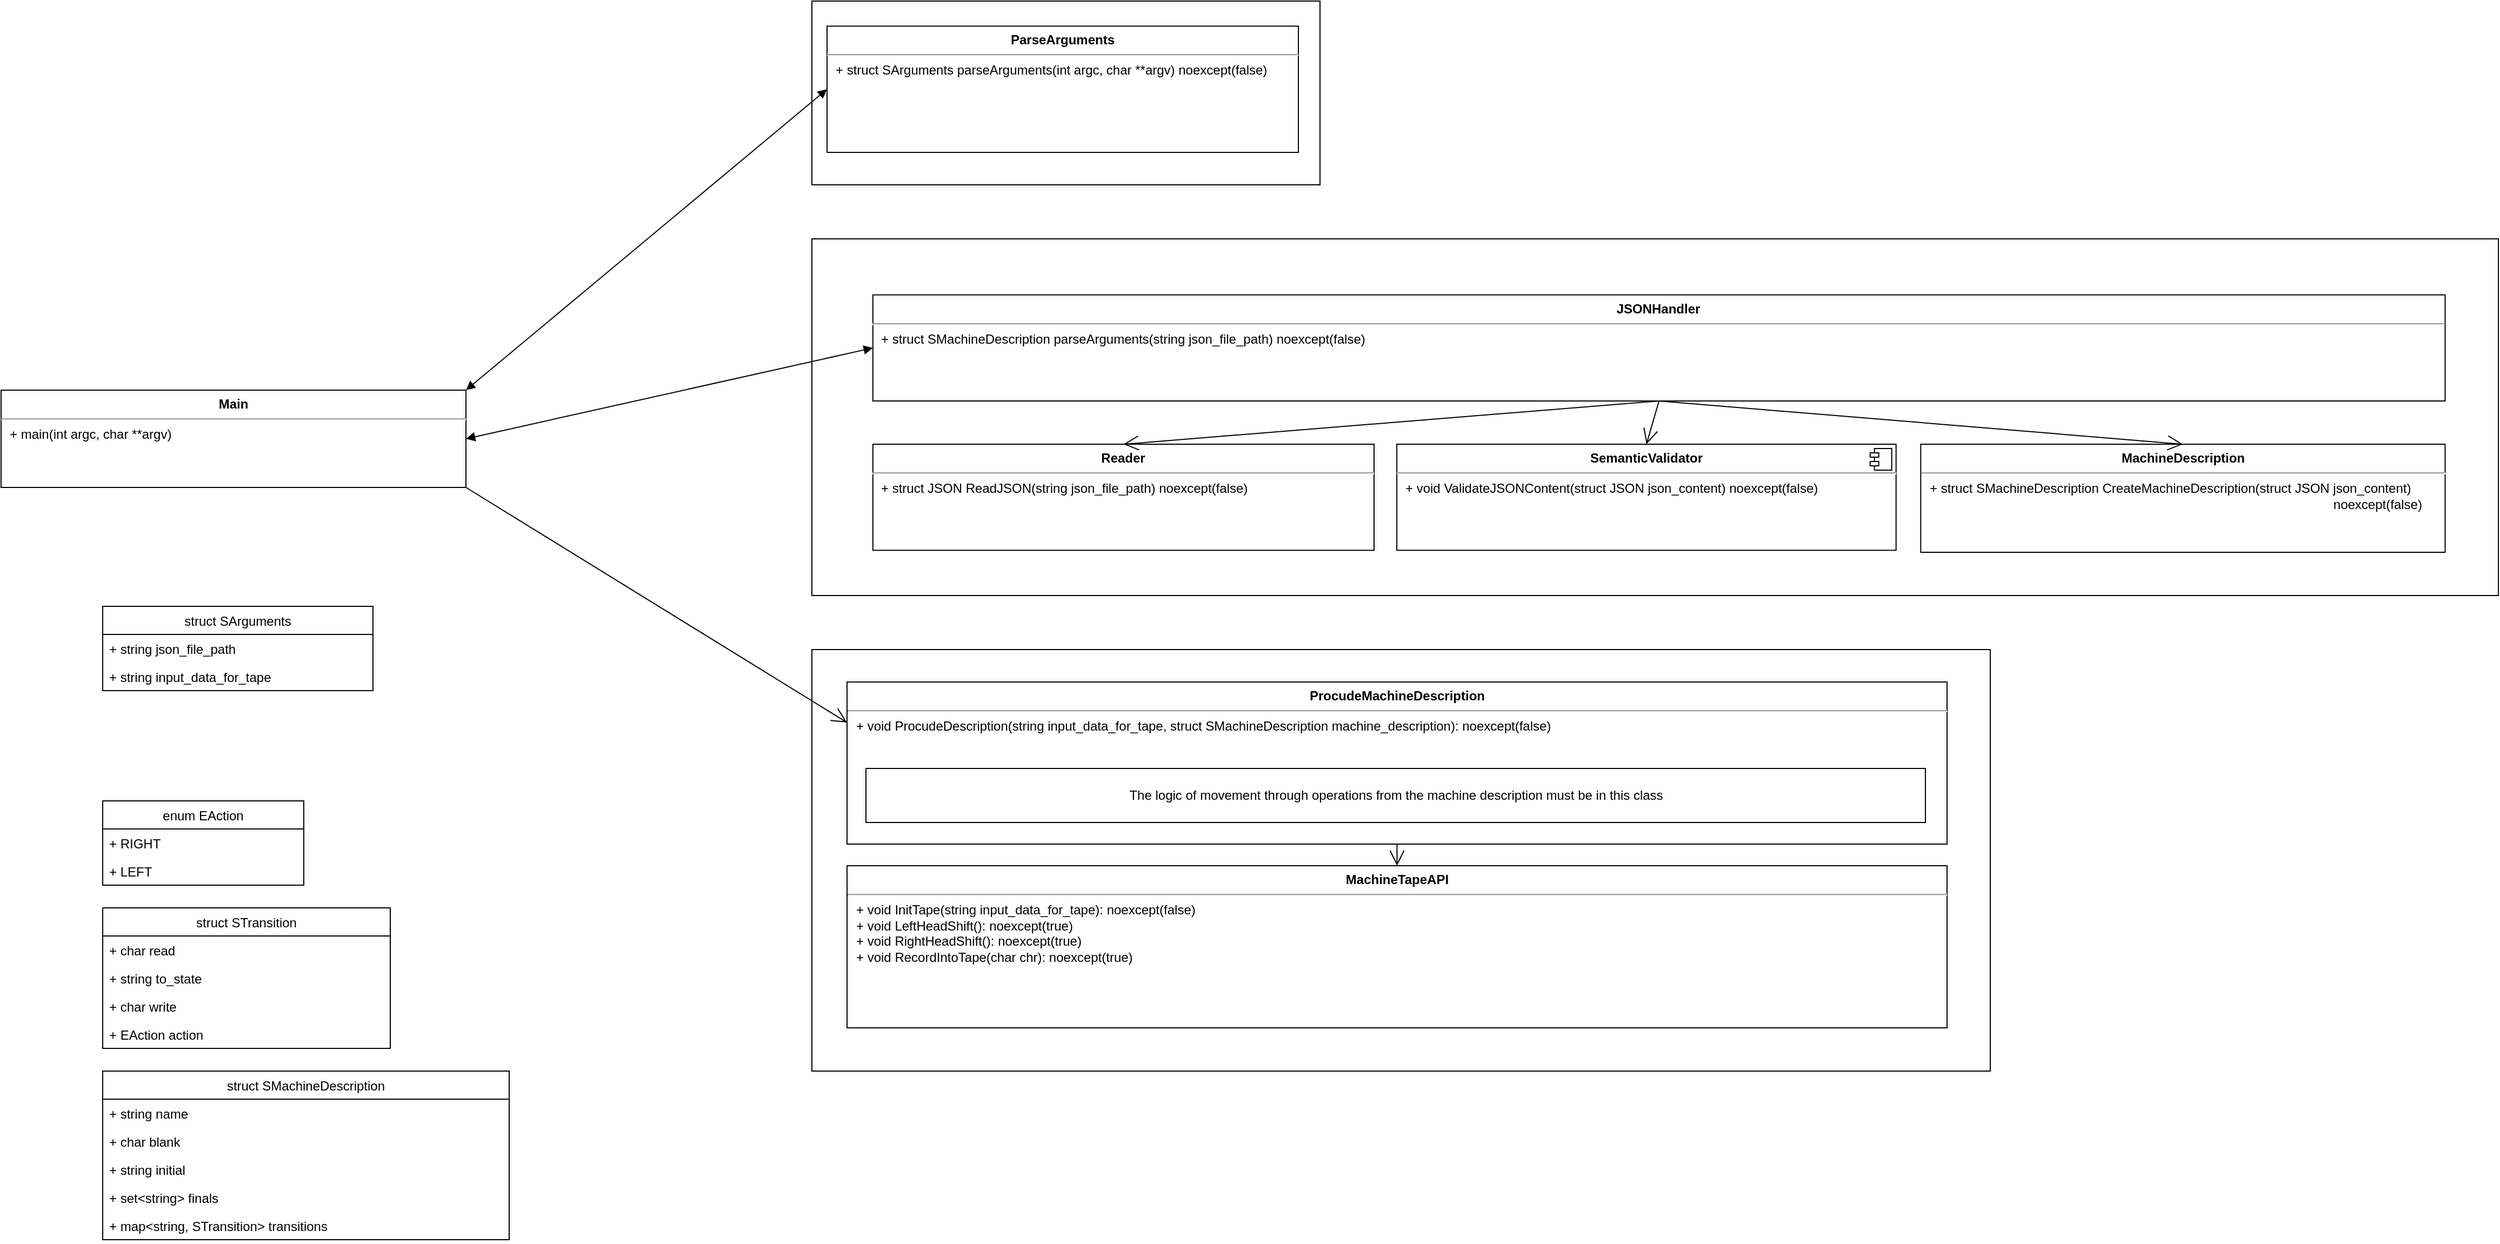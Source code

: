 <mxfile version="20.3.0" type="device"><diagram id="pvekHxoWg_SxHupKRBr5" name="Страница 1"><mxGraphModel dx="2076" dy="1282" grid="1" gridSize="10" guides="1" tooltips="1" connect="1" arrows="1" fold="1" page="1" pageScale="1" pageWidth="827" pageHeight="1169" math="0" shadow="0"><root><mxCell id="0"/><mxCell id="1" parent="0"/><mxCell id="h7C-XxIeIxzM5TdtZvJt-2" value="&lt;p style=&quot;margin:0px;margin-top:6px;text-align:center;&quot;&gt;&lt;b&gt;Main&lt;/b&gt;&lt;/p&gt;&lt;hr&gt;&lt;p style=&quot;margin:0px;margin-left:8px;&quot;&gt;+ main(int argc, char **argv)&lt;br&gt;&lt;/p&gt;" style="align=left;overflow=fill;html=1;dropTarget=0;" parent="1" vertex="1"><mxGeometry x="70" y="560" width="430" height="90" as="geometry"/></mxCell><mxCell id="h7C-XxIeIxzM5TdtZvJt-49" value="" style="group" parent="1" vertex="1" connectable="0"><mxGeometry x="820" y="200" width="470" height="170" as="geometry"/></mxCell><mxCell id="h7C-XxIeIxzM5TdtZvJt-48" value="" style="html=1;" parent="h7C-XxIeIxzM5TdtZvJt-49" vertex="1"><mxGeometry width="470" height="170" as="geometry"/></mxCell><mxCell id="h7C-XxIeIxzM5TdtZvJt-40" value="&lt;p style=&quot;margin:0px;margin-top:6px;text-align:center;&quot;&gt;&lt;b&gt;ParseArguments&lt;/b&gt;&lt;/p&gt;&lt;hr&gt;&lt;p style=&quot;margin:0px;margin-left:8px;&quot;&gt;+ struct SArguments parseArguments(int argc, char **argv) noexcept(false)&lt;br&gt;&lt;/p&gt;" style="align=left;overflow=fill;html=1;dropTarget=0;" parent="h7C-XxIeIxzM5TdtZvJt-49" vertex="1"><mxGeometry x="14" y="23.18" width="436" height="116.82" as="geometry"/></mxCell><mxCell id="h7C-XxIeIxzM5TdtZvJt-54" value="" style="group" parent="1" vertex="1" connectable="0"><mxGeometry x="820" y="420" width="1560" height="380" as="geometry"/></mxCell><mxCell id="h7C-XxIeIxzM5TdtZvJt-51" value="" style="html=1;" parent="h7C-XxIeIxzM5TdtZvJt-54" vertex="1"><mxGeometry width="1560" height="330" as="geometry"/></mxCell><mxCell id="h7C-XxIeIxzM5TdtZvJt-46" value="&lt;p style=&quot;margin:0px;margin-top:6px;text-align:center;&quot;&gt;&lt;b&gt;JSONHandler&lt;/b&gt;&lt;/p&gt;&lt;hr&gt;&lt;p style=&quot;margin:0px;margin-left:8px;&quot;&gt;+ struct SMachineDescription parseArguments(string json_file_path) noexcept(false)&lt;br&gt;&lt;/p&gt;" style="align=left;overflow=fill;html=1;dropTarget=0;" parent="h7C-XxIeIxzM5TdtZvJt-54" vertex="1"><mxGeometry x="56.423" y="51.82" width="1454.314" height="98.18" as="geometry"/></mxCell><mxCell id="h7C-XxIeIxzM5TdtZvJt-55" value="&lt;p style=&quot;margin:0px;margin-top:6px;text-align:center;&quot;&gt;&lt;b&gt;Reader&lt;/b&gt;&lt;/p&gt;&lt;hr&gt;&lt;p style=&quot;margin:0px;margin-left:8px;&quot;&gt;+ struct JSON ReadJSON(string json_file_path) noexcept(false)&lt;br&gt;&lt;/p&gt;" style="align=left;overflow=fill;html=1;dropTarget=0;" parent="h7C-XxIeIxzM5TdtZvJt-54" vertex="1"><mxGeometry x="56.42" y="190" width="463.58" height="98.18" as="geometry"/></mxCell><mxCell id="h7C-XxIeIxzM5TdtZvJt-59" value="&lt;p style=&quot;margin:0px;margin-top:6px;text-align:center;&quot;&gt;&lt;b&gt;SemanticValidator&lt;/b&gt;&lt;/p&gt;&lt;hr&gt;&lt;p style=&quot;margin:0px;margin-left:8px;&quot;&gt;+ void ValidateJSONContent(struct JSON json_content)&amp;nbsp;&lt;span style=&quot;background-color: initial;&quot;&gt;noexcept(false)&lt;/span&gt;&lt;/p&gt;" style="align=left;overflow=fill;html=1;dropTarget=0;" parent="h7C-XxIeIxzM5TdtZvJt-54" vertex="1"><mxGeometry x="541.048" y="190" width="461.81" height="98.18" as="geometry"/></mxCell><mxCell id="h7C-XxIeIxzM5TdtZvJt-60" value="" style="shape=component;jettyWidth=8;jettyHeight=4;" parent="h7C-XxIeIxzM5TdtZvJt-59" vertex="1"><mxGeometry x="1" width="20" height="20" relative="1" as="geometry"><mxPoint x="-24" y="4" as="offset"/></mxGeometry></mxCell><mxCell id="h7C-XxIeIxzM5TdtZvJt-61" value="&lt;p style=&quot;margin:0px;margin-top:6px;text-align:center;&quot;&gt;&lt;b&gt;MachineDescription&lt;/b&gt;&lt;/p&gt;&lt;hr&gt;&lt;p style=&quot;margin:0px;margin-left:8px;&quot;&gt;+ struct SMachineDescription CreateMachineDescription(&lt;span style=&quot;background-color: initial;&quot;&gt;struct JSON json_content)&lt;/span&gt;&lt;/p&gt;&lt;p style=&quot;margin:0px;margin-left:8px;&quot;&gt;&lt;span style=&quot;white-space: pre;&quot;&gt;&#9;&lt;/span&gt;&lt;span style=&quot;white-space: pre;&quot;&gt;&#9;&lt;/span&gt;&lt;span style=&quot;white-space: pre;&quot;&gt;&#9;&lt;/span&gt;&lt;span style=&quot;white-space: pre;&quot;&gt;&#9;&lt;/span&gt;&lt;span style=&quot;white-space: pre;&quot;&gt;&#9;&lt;/span&gt;&lt;span style=&quot;white-space: pre;&quot;&gt;&#9;&lt;/span&gt;&lt;span style=&quot;white-space: pre;&quot;&gt;&#9;&lt;/span&gt;&lt;span style=&quot;white-space: pre;&quot;&gt;&#9;&lt;/span&gt;&lt;span style=&quot;white-space: pre;&quot;&gt;&#9;&lt;/span&gt;&lt;span style=&quot;white-space: pre;&quot;&gt;&#9;&lt;/span&gt;&lt;span style=&quot;white-space: pre;&quot;&gt;&#9;&lt;span style=&quot;white-space: pre;&quot;&gt;&#9;&lt;/span&gt;&lt;span style=&quot;white-space: pre;&quot;&gt;&#9;&lt;/span&gt;&lt;span style=&quot;white-space: pre;&quot;&gt;&#9;&lt;/span&gt;&lt;/span&gt;noexcept(false)&lt;/p&gt;" style="align=left;overflow=fill;html=1;dropTarget=0;" parent="h7C-XxIeIxzM5TdtZvJt-54" vertex="1"><mxGeometry x="1025.67" y="190" width="485.07" height="100" as="geometry"/></mxCell><mxCell id="h7C-XxIeIxzM5TdtZvJt-65" value="" style="endArrow=open;endFill=1;endSize=12;html=1;rounded=0;exitX=0.5;exitY=1;exitDx=0;exitDy=0;entryX=0.5;entryY=0;entryDx=0;entryDy=0;" parent="h7C-XxIeIxzM5TdtZvJt-54" source="h7C-XxIeIxzM5TdtZvJt-46" target="h7C-XxIeIxzM5TdtZvJt-55" edge="1"><mxGeometry width="160" relative="1" as="geometry"><mxPoint x="540" y="170" as="sourcePoint"/><mxPoint x="700" y="170" as="targetPoint"/></mxGeometry></mxCell><mxCell id="h7C-XxIeIxzM5TdtZvJt-66" value="" style="endArrow=open;endFill=1;endSize=12;html=1;rounded=0;exitX=0.5;exitY=1;exitDx=0;exitDy=0;entryX=0.5;entryY=0;entryDx=0;entryDy=0;" parent="h7C-XxIeIxzM5TdtZvJt-54" source="h7C-XxIeIxzM5TdtZvJt-46" target="h7C-XxIeIxzM5TdtZvJt-59" edge="1"><mxGeometry width="160" relative="1" as="geometry"><mxPoint x="530" y="300" as="sourcePoint"/><mxPoint x="690" y="300" as="targetPoint"/></mxGeometry></mxCell><mxCell id="h7C-XxIeIxzM5TdtZvJt-67" value="" style="endArrow=open;endFill=1;endSize=12;html=1;rounded=0;exitX=0.5;exitY=1;exitDx=0;exitDy=0;entryX=0.5;entryY=0;entryDx=0;entryDy=0;" parent="h7C-XxIeIxzM5TdtZvJt-54" source="h7C-XxIeIxzM5TdtZvJt-46" target="h7C-XxIeIxzM5TdtZvJt-61" edge="1"><mxGeometry width="160" relative="1" as="geometry"><mxPoint x="750" y="320" as="sourcePoint"/><mxPoint x="910" y="320" as="targetPoint"/></mxGeometry></mxCell><mxCell id="wHQmJAv_ENSXVloEFHzF-5" value="" style="endArrow=block;startArrow=block;endFill=1;startFill=1;html=1;rounded=0;entryX=0;entryY=0.5;entryDx=0;entryDy=0;exitX=1;exitY=0;exitDx=0;exitDy=0;" parent="1" source="h7C-XxIeIxzM5TdtZvJt-2" target="h7C-XxIeIxzM5TdtZvJt-40" edge="1"><mxGeometry width="160" relative="1" as="geometry"><mxPoint x="670" y="710" as="sourcePoint"/><mxPoint x="830" y="710" as="targetPoint"/></mxGeometry></mxCell><mxCell id="wHQmJAv_ENSXVloEFHzF-6" value="" style="endArrow=block;startArrow=block;endFill=1;startFill=1;html=1;rounded=0;exitX=1;exitY=0.5;exitDx=0;exitDy=0;entryX=0;entryY=0.5;entryDx=0;entryDy=0;" parent="1" source="h7C-XxIeIxzM5TdtZvJt-2" target="h7C-XxIeIxzM5TdtZvJt-46" edge="1"><mxGeometry width="160" relative="1" as="geometry"><mxPoint x="640" y="670" as="sourcePoint"/><mxPoint x="800" y="670" as="targetPoint"/></mxGeometry></mxCell><mxCell id="wHQmJAv_ENSXVloEFHzF-2" value="" style="group" parent="1" vertex="1" connectable="0"><mxGeometry x="820" y="800.0" width="1090" height="389.999" as="geometry"/></mxCell><mxCell id="h7C-XxIeIxzM5TdtZvJt-69" value="" style="html=1;" parent="wHQmJAv_ENSXVloEFHzF-2" vertex="1"><mxGeometry width="1090" height="389.999" as="geometry"/></mxCell><mxCell id="h7C-XxIeIxzM5TdtZvJt-70" value="&lt;p style=&quot;margin:0px;margin-top:6px;text-align:center;&quot;&gt;&lt;b&gt;ProcudeMachineDescription&lt;/b&gt;&lt;/p&gt;&lt;hr&gt;&lt;p style=&quot;margin:0px;margin-left:8px;&quot;&gt;+ void ProcudeDescription(string input_data_for_tape, struct SMachineDescription machine_description): noexcept(false)&lt;/p&gt;" style="align=left;overflow=fill;html=1;dropTarget=0;container=0;" parent="wHQmJAv_ENSXVloEFHzF-2" vertex="1"><mxGeometry x="32.51" y="30" width="1017.49" height="150" as="geometry"/></mxCell><mxCell id="h7C-XxIeIxzM5TdtZvJt-79" value="&lt;p style=&quot;margin:0px;margin-top:6px;text-align:center;&quot;&gt;&lt;b&gt;MachineTapeAPI&lt;/b&gt;&lt;/p&gt;&lt;hr&gt;&lt;p style=&quot;margin:0px;margin-left:8px;&quot;&gt;+ void InitTape(string input_data_for_tape): noexcept(false)&lt;br&gt;&lt;/p&gt;&lt;p style=&quot;margin:0px;margin-left:8px;&quot;&gt;+ void LeftHeadShift(): noexcept(true)&lt;/p&gt;&lt;p style=&quot;margin:0px;margin-left:8px;&quot;&gt;+ void RightHeadShift(): noexcept(true)&lt;/p&gt;&lt;p style=&quot;margin:0px;margin-left:8px;&quot;&gt;+ void RecordIntoTape(char chr): noexcept(true)&lt;br&gt;&lt;/p&gt;" style="align=left;overflow=fill;html=1;dropTarget=0;container=0;" parent="wHQmJAv_ENSXVloEFHzF-2" vertex="1"><mxGeometry x="32.51" y="200" width="1017.49" height="150" as="geometry"/></mxCell><mxCell id="wHQmJAv_ENSXVloEFHzF-1" value="" style="endArrow=open;endFill=1;endSize=12;html=1;rounded=0;exitX=0.5;exitY=1;exitDx=0;exitDy=0;entryX=0.5;entryY=0;entryDx=0;entryDy=0;" parent="wHQmJAv_ENSXVloEFHzF-2" source="h7C-XxIeIxzM5TdtZvJt-70" target="h7C-XxIeIxzM5TdtZvJt-79" edge="1"><mxGeometry width="160" relative="1" as="geometry"><mxPoint x="700" y="50.0" as="sourcePoint"/><mxPoint x="860" y="50.0" as="targetPoint"/></mxGeometry></mxCell><mxCell id="wHQmJAv_ENSXVloEFHzF-13" value="The logic of movement through operations from the machine description must be in this class" style="html=1;" parent="wHQmJAv_ENSXVloEFHzF-2" vertex="1"><mxGeometry x="50" y="110" width="980" height="50" as="geometry"/></mxCell><mxCell id="wHQmJAv_ENSXVloEFHzF-19" value="struct SArguments" style="swimlane;fontStyle=0;childLayout=stackLayout;horizontal=1;startSize=26;fillColor=none;horizontalStack=0;resizeParent=1;resizeParentMax=0;resizeLast=0;collapsible=1;marginBottom=0;" parent="1" vertex="1"><mxGeometry x="164" y="760" width="250" height="78" as="geometry"><mxRectangle x="190" y="1000" width="140" height="30" as="alternateBounds"/></mxGeometry></mxCell><mxCell id="wHQmJAv_ENSXVloEFHzF-20" value="+ string json_file_path" style="text;strokeColor=none;fillColor=none;align=left;verticalAlign=top;spacingLeft=4;spacingRight=4;overflow=hidden;rotatable=0;points=[[0,0.5],[1,0.5]];portConstraint=eastwest;" parent="wHQmJAv_ENSXVloEFHzF-19" vertex="1"><mxGeometry y="26" width="250" height="26" as="geometry"/></mxCell><mxCell id="wHQmJAv_ENSXVloEFHzF-21" value="+ string input_data_for_tape" style="text;strokeColor=none;fillColor=none;align=left;verticalAlign=top;spacingLeft=4;spacingRight=4;overflow=hidden;rotatable=0;points=[[0,0.5],[1,0.5]];portConstraint=eastwest;" parent="wHQmJAv_ENSXVloEFHzF-19" vertex="1"><mxGeometry y="52" width="250" height="26" as="geometry"/></mxCell><mxCell id="wHQmJAv_ENSXVloEFHzF-11" value="" style="endArrow=open;endFill=1;endSize=12;html=1;rounded=0;exitX=1;exitY=1;exitDx=0;exitDy=0;entryX=0;entryY=0.25;entryDx=0;entryDy=0;" parent="1" source="h7C-XxIeIxzM5TdtZvJt-2" target="h7C-XxIeIxzM5TdtZvJt-70" edge="1"><mxGeometry width="160" relative="1" as="geometry"><mxPoint x="640" y="670" as="sourcePoint"/><mxPoint x="800" y="670" as="targetPoint"/></mxGeometry></mxCell><mxCell id="K0envgig8qHnSmdfkFON-15" value="" style="group" vertex="1" connectable="0" parent="1"><mxGeometry x="164" y="940" width="376" height="406" as="geometry"/></mxCell><mxCell id="wHQmJAv_ENSXVloEFHzF-23" value="struct SMachineDescription" style="swimlane;fontStyle=0;childLayout=stackLayout;horizontal=1;startSize=26;fillColor=none;horizontalStack=0;resizeParent=1;resizeParentMax=0;resizeLast=0;collapsible=1;marginBottom=0;" parent="K0envgig8qHnSmdfkFON-15" vertex="1"><mxGeometry y="250" width="376" height="156" as="geometry"><mxRectangle x="190" y="1000" width="140" height="30" as="alternateBounds"/></mxGeometry></mxCell><mxCell id="wHQmJAv_ENSXVloEFHzF-24" value="+ string name" style="text;strokeColor=none;fillColor=none;align=left;verticalAlign=top;spacingLeft=4;spacingRight=4;overflow=hidden;rotatable=0;points=[[0,0.5],[1,0.5]];portConstraint=eastwest;" parent="wHQmJAv_ENSXVloEFHzF-23" vertex="1"><mxGeometry y="26" width="376" height="26" as="geometry"/></mxCell><mxCell id="wHQmJAv_ENSXVloEFHzF-25" value="+ char blank" style="text;strokeColor=none;fillColor=none;align=left;verticalAlign=top;spacingLeft=4;spacingRight=4;overflow=hidden;rotatable=0;points=[[0,0.5],[1,0.5]];portConstraint=eastwest;" parent="wHQmJAv_ENSXVloEFHzF-23" vertex="1"><mxGeometry y="52" width="376" height="26" as="geometry"/></mxCell><mxCell id="K0envgig8qHnSmdfkFON-1" value="+ string initial" style="text;strokeColor=none;fillColor=none;align=left;verticalAlign=top;spacingLeft=4;spacingRight=4;overflow=hidden;rotatable=0;points=[[0,0.5],[1,0.5]];portConstraint=eastwest;" vertex="1" parent="wHQmJAv_ENSXVloEFHzF-23"><mxGeometry y="78" width="376" height="26" as="geometry"/></mxCell><mxCell id="K0envgig8qHnSmdfkFON-2" value="+ set&lt;string&gt; finals" style="text;strokeColor=none;fillColor=none;align=left;verticalAlign=top;spacingLeft=4;spacingRight=4;overflow=hidden;rotatable=0;points=[[0,0.5],[1,0.5]];portConstraint=eastwest;" vertex="1" parent="wHQmJAv_ENSXVloEFHzF-23"><mxGeometry y="104" width="376" height="26" as="geometry"/></mxCell><mxCell id="K0envgig8qHnSmdfkFON-3" value="+ map&lt;string, STransition&gt; transitions" style="text;strokeColor=none;fillColor=none;align=left;verticalAlign=top;spacingLeft=4;spacingRight=4;overflow=hidden;rotatable=0;points=[[0,0.5],[1,0.5]];portConstraint=eastwest;" vertex="1" parent="wHQmJAv_ENSXVloEFHzF-23"><mxGeometry y="130" width="376" height="26" as="geometry"/></mxCell><mxCell id="K0envgig8qHnSmdfkFON-4" value="struct STransition" style="swimlane;fontStyle=0;childLayout=stackLayout;horizontal=1;startSize=26;fillColor=none;horizontalStack=0;resizeParent=1;resizeParentMax=0;resizeLast=0;collapsible=1;marginBottom=0;" vertex="1" parent="K0envgig8qHnSmdfkFON-15"><mxGeometry y="99" width="266" height="130" as="geometry"><mxRectangle x="190" y="1000" width="140" height="30" as="alternateBounds"/></mxGeometry></mxCell><mxCell id="K0envgig8qHnSmdfkFON-5" value="+ char read" style="text;strokeColor=none;fillColor=none;align=left;verticalAlign=top;spacingLeft=4;spacingRight=4;overflow=hidden;rotatable=0;points=[[0,0.5],[1,0.5]];portConstraint=eastwest;" vertex="1" parent="K0envgig8qHnSmdfkFON-4"><mxGeometry y="26" width="266" height="26" as="geometry"/></mxCell><mxCell id="K0envgig8qHnSmdfkFON-6" value="+ string to_state" style="text;strokeColor=none;fillColor=none;align=left;verticalAlign=top;spacingLeft=4;spacingRight=4;overflow=hidden;rotatable=0;points=[[0,0.5],[1,0.5]];portConstraint=eastwest;" vertex="1" parent="K0envgig8qHnSmdfkFON-4"><mxGeometry y="52" width="266" height="26" as="geometry"/></mxCell><mxCell id="K0envgig8qHnSmdfkFON-7" value="+ char write" style="text;strokeColor=none;fillColor=none;align=left;verticalAlign=top;spacingLeft=4;spacingRight=4;overflow=hidden;rotatable=0;points=[[0,0.5],[1,0.5]];portConstraint=eastwest;" vertex="1" parent="K0envgig8qHnSmdfkFON-4"><mxGeometry y="78" width="266" height="26" as="geometry"/></mxCell><mxCell id="K0envgig8qHnSmdfkFON-8" value="+ EAction action" style="text;strokeColor=none;fillColor=none;align=left;verticalAlign=top;spacingLeft=4;spacingRight=4;overflow=hidden;rotatable=0;points=[[0,0.5],[1,0.5]];portConstraint=eastwest;" vertex="1" parent="K0envgig8qHnSmdfkFON-4"><mxGeometry y="104" width="266" height="26" as="geometry"/></mxCell><mxCell id="K0envgig8qHnSmdfkFON-10" value="enum EAction" style="swimlane;fontStyle=0;childLayout=stackLayout;horizontal=1;startSize=26;fillColor=none;horizontalStack=0;resizeParent=1;resizeParentMax=0;resizeLast=0;collapsible=1;marginBottom=0;" vertex="1" parent="K0envgig8qHnSmdfkFON-15"><mxGeometry width="186" height="78" as="geometry"><mxRectangle x="190" y="1000" width="140" height="30" as="alternateBounds"/></mxGeometry></mxCell><mxCell id="K0envgig8qHnSmdfkFON-11" value="+ RIGHT" style="text;strokeColor=none;fillColor=none;align=left;verticalAlign=top;spacingLeft=4;spacingRight=4;overflow=hidden;rotatable=0;points=[[0,0.5],[1,0.5]];portConstraint=eastwest;" vertex="1" parent="K0envgig8qHnSmdfkFON-10"><mxGeometry y="26" width="186" height="26" as="geometry"/></mxCell><mxCell id="K0envgig8qHnSmdfkFON-12" value="+ LEFT" style="text;strokeColor=none;fillColor=none;align=left;verticalAlign=top;spacingLeft=4;spacingRight=4;overflow=hidden;rotatable=0;points=[[0,0.5],[1,0.5]];portConstraint=eastwest;" vertex="1" parent="K0envgig8qHnSmdfkFON-10"><mxGeometry y="52" width="186" height="26" as="geometry"/></mxCell></root></mxGraphModel></diagram></mxfile>